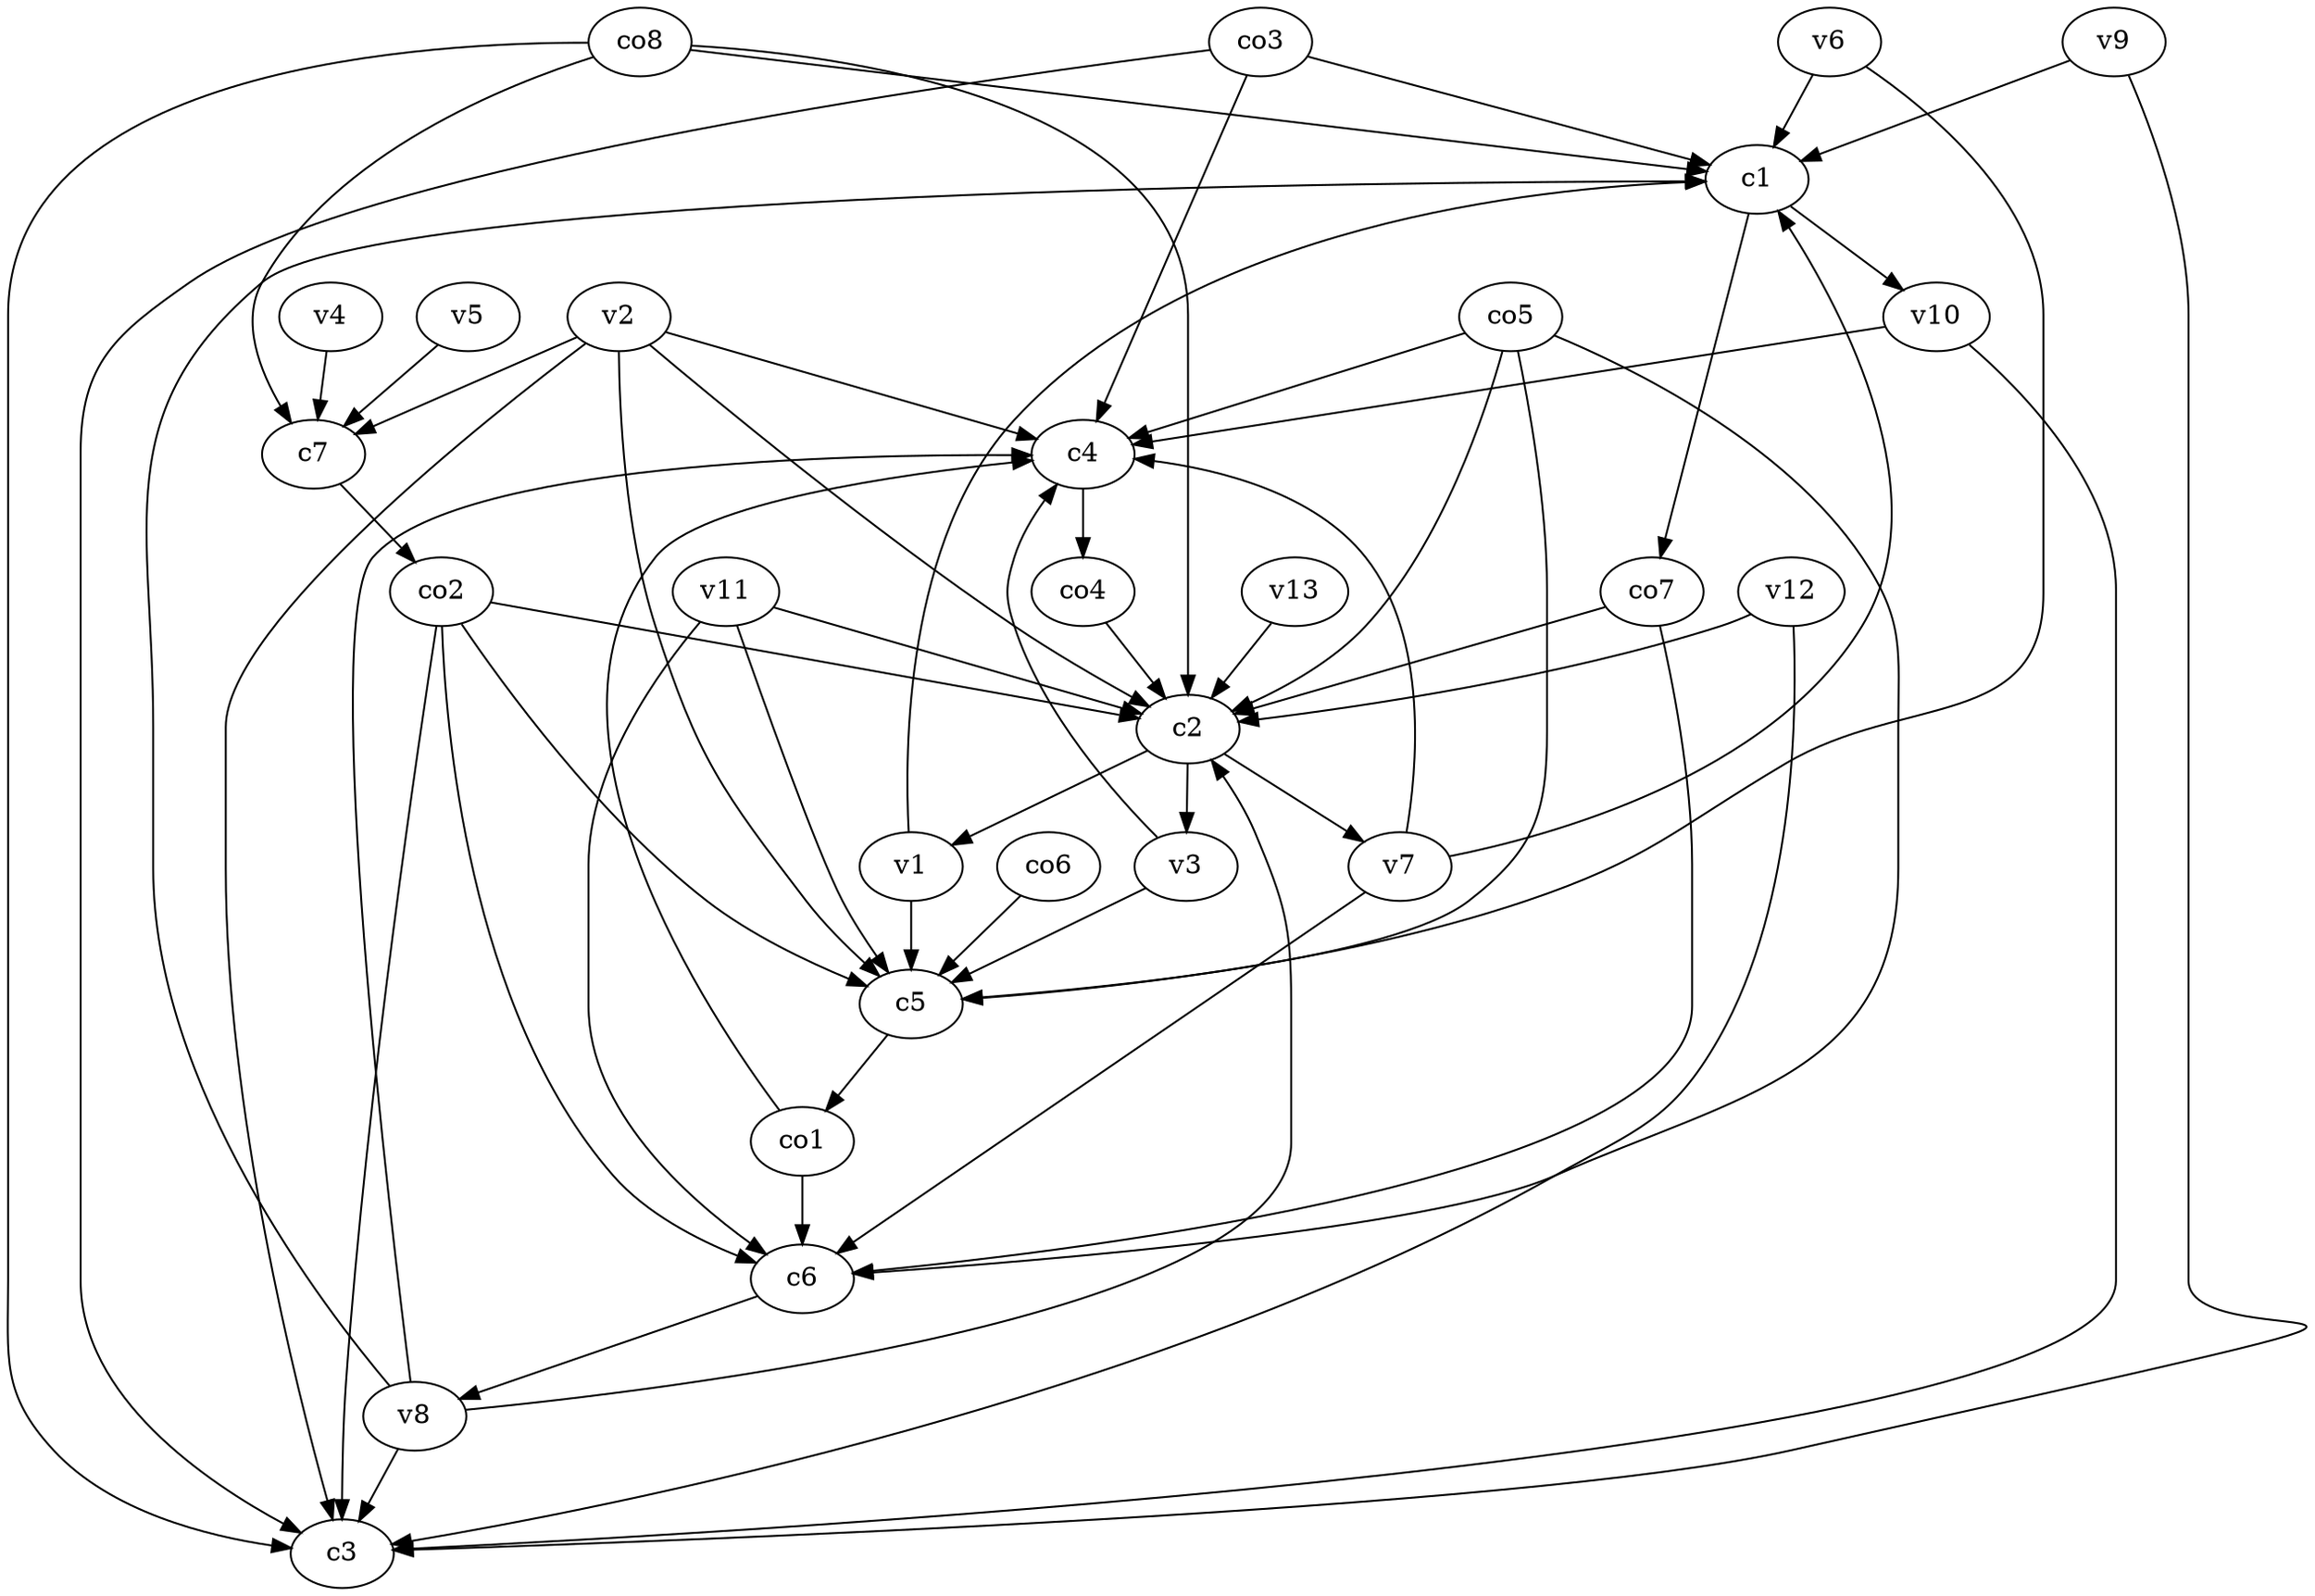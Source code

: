 strict digraph  {
c1;
c2;
c3;
c4;
c5;
c6;
c7;
v1;
v2;
v3;
v4;
v5;
v6;
v7;
v8;
v9;
v10;
v11;
v12;
v13;
co1;
co2;
co3;
co4;
co5;
co6;
co7;
co8;
c1 -> co7  [weight=1];
c1 -> v10  [weight=1];
c2 -> v7  [weight=1];
c2 -> v3  [weight=1];
c2 -> v1  [weight=1];
c4 -> co4  [weight=1];
c5 -> co1  [weight=1];
c6 -> v8  [weight=1];
c7 -> co2  [weight=1];
v1 -> c1  [weight=1];
v1 -> c5  [weight=1];
v2 -> c2  [weight=1];
v2 -> c3  [weight=1];
v2 -> c4  [weight=1];
v2 -> c7  [weight=1];
v2 -> c5  [weight=1];
v3 -> c4  [weight=1];
v3 -> c5  [weight=1];
v4 -> c7  [weight=1];
v5 -> c7  [weight=1];
v6 -> c5  [weight=1];
v6 -> c1  [weight=1];
v7 -> c4  [weight=1];
v7 -> c1  [weight=1];
v7 -> c6  [weight=1];
v8 -> c4  [weight=1];
v8 -> c3  [weight=1];
v8 -> c1  [weight=1];
v8 -> c2  [weight=1];
v9 -> c1  [weight=1];
v9 -> c3  [weight=1];
v10 -> c3  [weight=1];
v10 -> c4  [weight=1];
v11 -> c5  [weight=1];
v11 -> c6  [weight=1];
v11 -> c2  [weight=1];
v12 -> c2  [weight=1];
v12 -> c3  [weight=1];
v13 -> c2  [weight=1];
co1 -> c6  [weight=1];
co1 -> c4  [weight=1];
co2 -> c2  [weight=1];
co2 -> c3  [weight=1];
co2 -> c6  [weight=1];
co2 -> c5  [weight=1];
co3 -> c3  [weight=1];
co3 -> c4  [weight=1];
co3 -> c1  [weight=1];
co4 -> c2  [weight=1];
co5 -> c5  [weight=1];
co5 -> c6  [weight=1];
co5 -> c2  [weight=1];
co5 -> c4  [weight=1];
co6 -> c5  [weight=1];
co7 -> c6  [weight=1];
co7 -> c2  [weight=1];
co8 -> c1  [weight=1];
co8 -> c2  [weight=1];
co8 -> c3  [weight=1];
co8 -> c7  [weight=1];
}
